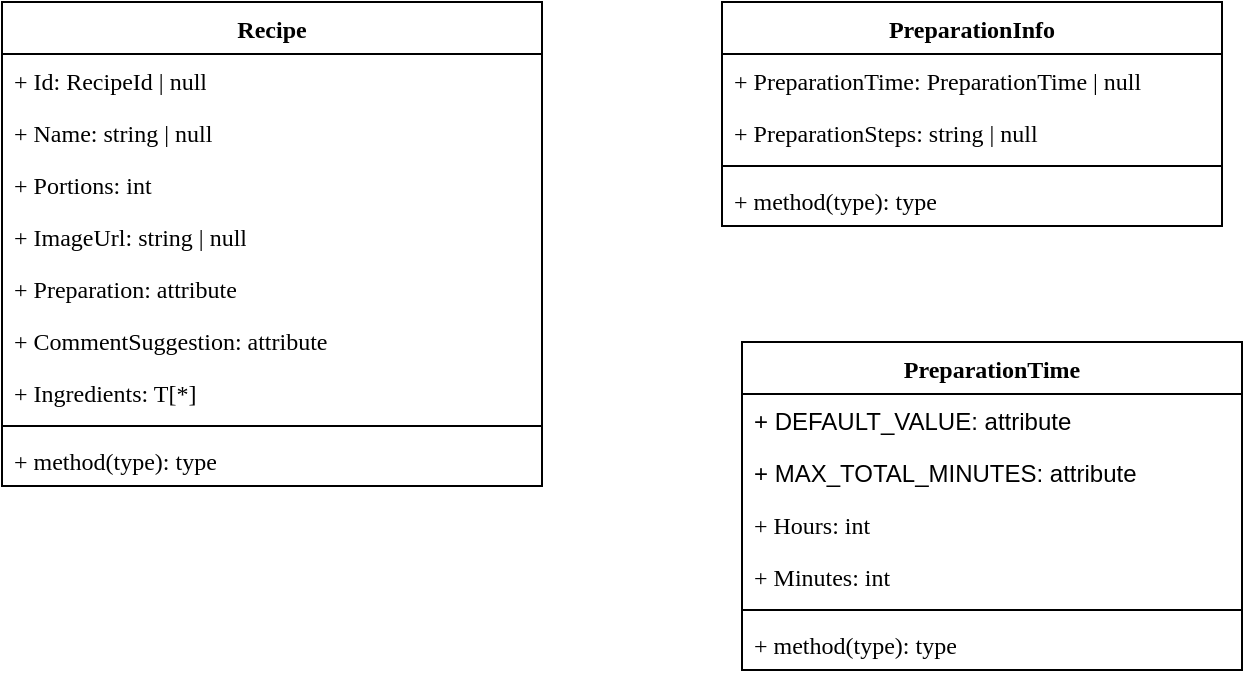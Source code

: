 <mxfile version="24.0.2" type="device">
  <diagram name="Page-1" id="eK5q1uq8pc-KG2rPm8aH">
    <mxGraphModel dx="880" dy="484" grid="1" gridSize="10" guides="1" tooltips="1" connect="1" arrows="1" fold="1" page="1" pageScale="1" pageWidth="1169" pageHeight="827" math="0" shadow="0">
      <root>
        <mxCell id="0" />
        <mxCell id="1" parent="0" />
        <mxCell id="Wd_TfYUkpV-hSAjJAys6-1" value="Recipe" style="swimlane;fontStyle=1;align=center;verticalAlign=top;childLayout=stackLayout;horizontal=1;startSize=26;horizontalStack=0;resizeParent=1;resizeParentMax=0;resizeLast=0;collapsible=1;marginBottom=0;whiteSpace=wrap;html=1;fontFamily=Fira Sans;fontSource=https%3A%2F%2Ffonts.googleapis.com%2Fcss%3Ffamily%3DFira%2BSans;" vertex="1" parent="1">
          <mxGeometry x="90" y="60" width="270" height="242" as="geometry">
            <mxRectangle x="90" y="60" width="80" height="30" as="alternateBounds" />
          </mxGeometry>
        </mxCell>
        <mxCell id="Wd_TfYUkpV-hSAjJAys6-12" value="+ Id: RecipeId | null" style="text;strokeColor=none;fillColor=none;align=left;verticalAlign=top;spacingLeft=4;spacingRight=4;overflow=hidden;rotatable=0;points=[[0,0.5],[1,0.5]];portConstraint=eastwest;whiteSpace=wrap;html=1;fontFamily=Fira Sans;fontSource=https%3A%2F%2Ffonts.googleapis.com%2Fcss%3Ffamily%3DFira%2BSans;" vertex="1" parent="Wd_TfYUkpV-hSAjJAys6-1">
          <mxGeometry y="26" width="270" height="26" as="geometry" />
        </mxCell>
        <mxCell id="Wd_TfYUkpV-hSAjJAys6-2" value="+ Name: string | null" style="text;strokeColor=none;fillColor=none;align=left;verticalAlign=top;spacingLeft=4;spacingRight=4;overflow=hidden;rotatable=0;points=[[0,0.5],[1,0.5]];portConstraint=eastwest;whiteSpace=wrap;html=1;fontFamily=Fira Sans;fontSource=https%3A%2F%2Ffonts.googleapis.com%2Fcss%3Ffamily%3DFira%2BSans;" vertex="1" parent="Wd_TfYUkpV-hSAjJAys6-1">
          <mxGeometry y="52" width="270" height="26" as="geometry" />
        </mxCell>
        <mxCell id="Wd_TfYUkpV-hSAjJAys6-7" value="+ Portions: int" style="text;strokeColor=none;fillColor=none;align=left;verticalAlign=top;spacingLeft=4;spacingRight=4;overflow=hidden;rotatable=0;points=[[0,0.5],[1,0.5]];portConstraint=eastwest;whiteSpace=wrap;html=1;fontFamily=Fira Sans;fontSource=https%3A%2F%2Ffonts.googleapis.com%2Fcss%3Ffamily%3DFira%2BSans;" vertex="1" parent="Wd_TfYUkpV-hSAjJAys6-1">
          <mxGeometry y="78" width="270" height="26" as="geometry" />
        </mxCell>
        <mxCell id="Wd_TfYUkpV-hSAjJAys6-8" value="+ ImageUrl: string | null" style="text;strokeColor=none;fillColor=none;align=left;verticalAlign=top;spacingLeft=4;spacingRight=4;overflow=hidden;rotatable=0;points=[[0,0.5],[1,0.5]];portConstraint=eastwest;whiteSpace=wrap;html=1;fontFamily=Fira Sans;fontSource=https%3A%2F%2Ffonts.googleapis.com%2Fcss%3Ffamily%3DFira%2BSans;" vertex="1" parent="Wd_TfYUkpV-hSAjJAys6-1">
          <mxGeometry y="104" width="270" height="26" as="geometry" />
        </mxCell>
        <mxCell id="Wd_TfYUkpV-hSAjJAys6-9" value="+ Preparation: attribute" style="text;strokeColor=none;fillColor=none;align=left;verticalAlign=top;spacingLeft=4;spacingRight=4;overflow=hidden;rotatable=0;points=[[0,0.5],[1,0.5]];portConstraint=eastwest;whiteSpace=wrap;html=1;fontFamily=Fira Sans;fontSource=https%3A%2F%2Ffonts.googleapis.com%2Fcss%3Ffamily%3DFira%2BSans;" vertex="1" parent="Wd_TfYUkpV-hSAjJAys6-1">
          <mxGeometry y="130" width="270" height="26" as="geometry" />
        </mxCell>
        <mxCell id="Wd_TfYUkpV-hSAjJAys6-10" value="+ CommentSuggestion: attribute" style="text;strokeColor=none;fillColor=none;align=left;verticalAlign=top;spacingLeft=4;spacingRight=4;overflow=hidden;rotatable=0;points=[[0,0.5],[1,0.5]];portConstraint=eastwest;whiteSpace=wrap;html=1;fontFamily=Fira Sans;fontSource=https%3A%2F%2Ffonts.googleapis.com%2Fcss%3Ffamily%3DFira%2BSans;" vertex="1" parent="Wd_TfYUkpV-hSAjJAys6-1">
          <mxGeometry y="156" width="270" height="26" as="geometry" />
        </mxCell>
        <mxCell id="Wd_TfYUkpV-hSAjJAys6-11" value="+ Ingredients: T[*]" style="text;strokeColor=none;fillColor=none;align=left;verticalAlign=top;spacingLeft=4;spacingRight=4;overflow=hidden;rotatable=0;points=[[0,0.5],[1,0.5]];portConstraint=eastwest;whiteSpace=wrap;html=1;fontFamily=Fira Sans;fontSource=https%3A%2F%2Ffonts.googleapis.com%2Fcss%3Ffamily%3DFira%2BSans;" vertex="1" parent="Wd_TfYUkpV-hSAjJAys6-1">
          <mxGeometry y="182" width="270" height="26" as="geometry" />
        </mxCell>
        <mxCell id="Wd_TfYUkpV-hSAjJAys6-3" value="" style="line;strokeWidth=1;fillColor=none;align=left;verticalAlign=middle;spacingTop=-1;spacingLeft=3;spacingRight=3;rotatable=0;labelPosition=right;points=[];portConstraint=eastwest;strokeColor=inherit;fontFamily=Fira Sans;fontSource=https%3A%2F%2Ffonts.googleapis.com%2Fcss%3Ffamily%3DFira%2BSans;" vertex="1" parent="Wd_TfYUkpV-hSAjJAys6-1">
          <mxGeometry y="208" width="270" height="8" as="geometry" />
        </mxCell>
        <mxCell id="Wd_TfYUkpV-hSAjJAys6-4" value="+ method(type): type" style="text;strokeColor=none;fillColor=none;align=left;verticalAlign=top;spacingLeft=4;spacingRight=4;overflow=hidden;rotatable=0;points=[[0,0.5],[1,0.5]];portConstraint=eastwest;whiteSpace=wrap;html=1;fontFamily=Fira Sans;fontSource=https%3A%2F%2Ffonts.googleapis.com%2Fcss%3Ffamily%3DFira%2BSans;" vertex="1" parent="Wd_TfYUkpV-hSAjJAys6-1">
          <mxGeometry y="216" width="270" height="26" as="geometry" />
        </mxCell>
        <mxCell id="Wd_TfYUkpV-hSAjJAys6-13" value="PreparationInfo" style="swimlane;fontStyle=1;align=center;verticalAlign=top;childLayout=stackLayout;horizontal=1;startSize=26;horizontalStack=0;resizeParent=1;resizeParentMax=0;resizeLast=0;collapsible=1;marginBottom=0;whiteSpace=wrap;html=1;fontFamily=Fira Sans;fontSource=https%3A%2F%2Ffonts.googleapis.com%2Fcss%3Ffamily%3DFira%2BSans;" vertex="1" parent="1">
          <mxGeometry x="450" y="60" width="250" height="112" as="geometry" />
        </mxCell>
        <mxCell id="Wd_TfYUkpV-hSAjJAys6-14" value="+ PreparationTime: PreparationTime | null" style="text;strokeColor=none;fillColor=none;align=left;verticalAlign=top;spacingLeft=4;spacingRight=4;overflow=hidden;rotatable=0;points=[[0,0.5],[1,0.5]];portConstraint=eastwest;whiteSpace=wrap;html=1;fontFamily=Fira Sans;fontSource=https%3A%2F%2Ffonts.googleapis.com%2Fcss%3Ffamily%3DFira%2BSans;" vertex="1" parent="Wd_TfYUkpV-hSAjJAys6-13">
          <mxGeometry y="26" width="250" height="26" as="geometry" />
        </mxCell>
        <mxCell id="Wd_TfYUkpV-hSAjJAys6-17" value="+ PreparationSteps: string | null" style="text;strokeColor=none;fillColor=none;align=left;verticalAlign=top;spacingLeft=4;spacingRight=4;overflow=hidden;rotatable=0;points=[[0,0.5],[1,0.5]];portConstraint=eastwest;whiteSpace=wrap;html=1;fontFamily=Fira Sans;fontSource=https%3A%2F%2Ffonts.googleapis.com%2Fcss%3Ffamily%3DFira%2BSans;" vertex="1" parent="Wd_TfYUkpV-hSAjJAys6-13">
          <mxGeometry y="52" width="250" height="26" as="geometry" />
        </mxCell>
        <mxCell id="Wd_TfYUkpV-hSAjJAys6-15" value="" style="line;strokeWidth=1;fillColor=none;align=left;verticalAlign=middle;spacingTop=-1;spacingLeft=3;spacingRight=3;rotatable=0;labelPosition=right;points=[];portConstraint=eastwest;strokeColor=inherit;fontFamily=Fira Sans;fontSource=https%3A%2F%2Ffonts.googleapis.com%2Fcss%3Ffamily%3DFira%2BSans;" vertex="1" parent="Wd_TfYUkpV-hSAjJAys6-13">
          <mxGeometry y="78" width="250" height="8" as="geometry" />
        </mxCell>
        <mxCell id="Wd_TfYUkpV-hSAjJAys6-16" value="+ method(type): type" style="text;strokeColor=none;fillColor=none;align=left;verticalAlign=top;spacingLeft=4;spacingRight=4;overflow=hidden;rotatable=0;points=[[0,0.5],[1,0.5]];portConstraint=eastwest;whiteSpace=wrap;html=1;fontFamily=Fira Sans;fontSource=https%3A%2F%2Ffonts.googleapis.com%2Fcss%3Ffamily%3DFira%2BSans;" vertex="1" parent="Wd_TfYUkpV-hSAjJAys6-13">
          <mxGeometry y="86" width="250" height="26" as="geometry" />
        </mxCell>
        <mxCell id="Wd_TfYUkpV-hSAjJAys6-19" value="PreparationTime" style="swimlane;fontStyle=1;align=center;verticalAlign=top;childLayout=stackLayout;horizontal=1;startSize=26;horizontalStack=0;resizeParent=1;resizeParentMax=0;resizeLast=0;collapsible=1;marginBottom=0;whiteSpace=wrap;html=1;fontFamily=Fira Sans;fontSource=https%3A%2F%2Ffonts.googleapis.com%2Fcss%3Ffamily%3DFira%2BSans;" vertex="1" parent="1">
          <mxGeometry x="460" y="230" width="250" height="164" as="geometry" />
        </mxCell>
        <mxCell id="Wd_TfYUkpV-hSAjJAys6-24" value="+ DEFAULT_VALUE: attribute" style="text;strokeColor=none;fillColor=none;align=left;verticalAlign=top;spacingLeft=4;spacingRight=4;overflow=hidden;rotatable=0;points=[[0,0.5],[1,0.5]];portConstraint=eastwest;whiteSpace=wrap;html=1;" vertex="1" parent="Wd_TfYUkpV-hSAjJAys6-19">
          <mxGeometry y="26" width="250" height="26" as="geometry" />
        </mxCell>
        <mxCell id="Wd_TfYUkpV-hSAjJAys6-25" value="+ MAX_TOTAL_MINUTES: attribute" style="text;strokeColor=none;fillColor=none;align=left;verticalAlign=top;spacingLeft=4;spacingRight=4;overflow=hidden;rotatable=0;points=[[0,0.5],[1,0.5]];portConstraint=eastwest;whiteSpace=wrap;html=1;" vertex="1" parent="Wd_TfYUkpV-hSAjJAys6-19">
          <mxGeometry y="52" width="250" height="26" as="geometry" />
        </mxCell>
        <mxCell id="Wd_TfYUkpV-hSAjJAys6-5" value="+ Hours: int" style="text;strokeColor=none;fillColor=none;align=left;verticalAlign=top;spacingLeft=4;spacingRight=4;overflow=hidden;rotatable=0;points=[[0,0.5],[1,0.5]];portConstraint=eastwest;whiteSpace=wrap;html=1;fontFamily=Fira Sans;fontSource=https%3A%2F%2Ffonts.googleapis.com%2Fcss%3Ffamily%3DFira%2BSans;" vertex="1" parent="Wd_TfYUkpV-hSAjJAys6-19">
          <mxGeometry y="78" width="250" height="26" as="geometry" />
        </mxCell>
        <mxCell id="Wd_TfYUkpV-hSAjJAys6-6" value="+ Minutes: int" style="text;strokeColor=none;fillColor=none;align=left;verticalAlign=top;spacingLeft=4;spacingRight=4;overflow=hidden;rotatable=0;points=[[0,0.5],[1,0.5]];portConstraint=eastwest;whiteSpace=wrap;html=1;fontFamily=Fira Sans;fontSource=https%3A%2F%2Ffonts.googleapis.com%2Fcss%3Ffamily%3DFira%2BSans;" vertex="1" parent="Wd_TfYUkpV-hSAjJAys6-19">
          <mxGeometry y="104" width="250" height="26" as="geometry" />
        </mxCell>
        <mxCell id="Wd_TfYUkpV-hSAjJAys6-22" value="" style="line;strokeWidth=1;fillColor=none;align=left;verticalAlign=middle;spacingTop=-1;spacingLeft=3;spacingRight=3;rotatable=0;labelPosition=right;points=[];portConstraint=eastwest;strokeColor=inherit;fontFamily=Fira Sans;fontSource=https%3A%2F%2Ffonts.googleapis.com%2Fcss%3Ffamily%3DFira%2BSans;" vertex="1" parent="Wd_TfYUkpV-hSAjJAys6-19">
          <mxGeometry y="130" width="250" height="8" as="geometry" />
        </mxCell>
        <mxCell id="Wd_TfYUkpV-hSAjJAys6-23" value="+ method(type): type" style="text;strokeColor=none;fillColor=none;align=left;verticalAlign=top;spacingLeft=4;spacingRight=4;overflow=hidden;rotatable=0;points=[[0,0.5],[1,0.5]];portConstraint=eastwest;whiteSpace=wrap;html=1;fontFamily=Fira Sans;fontSource=https%3A%2F%2Ffonts.googleapis.com%2Fcss%3Ffamily%3DFira%2BSans;" vertex="1" parent="Wd_TfYUkpV-hSAjJAys6-19">
          <mxGeometry y="138" width="250" height="26" as="geometry" />
        </mxCell>
      </root>
    </mxGraphModel>
  </diagram>
</mxfile>
